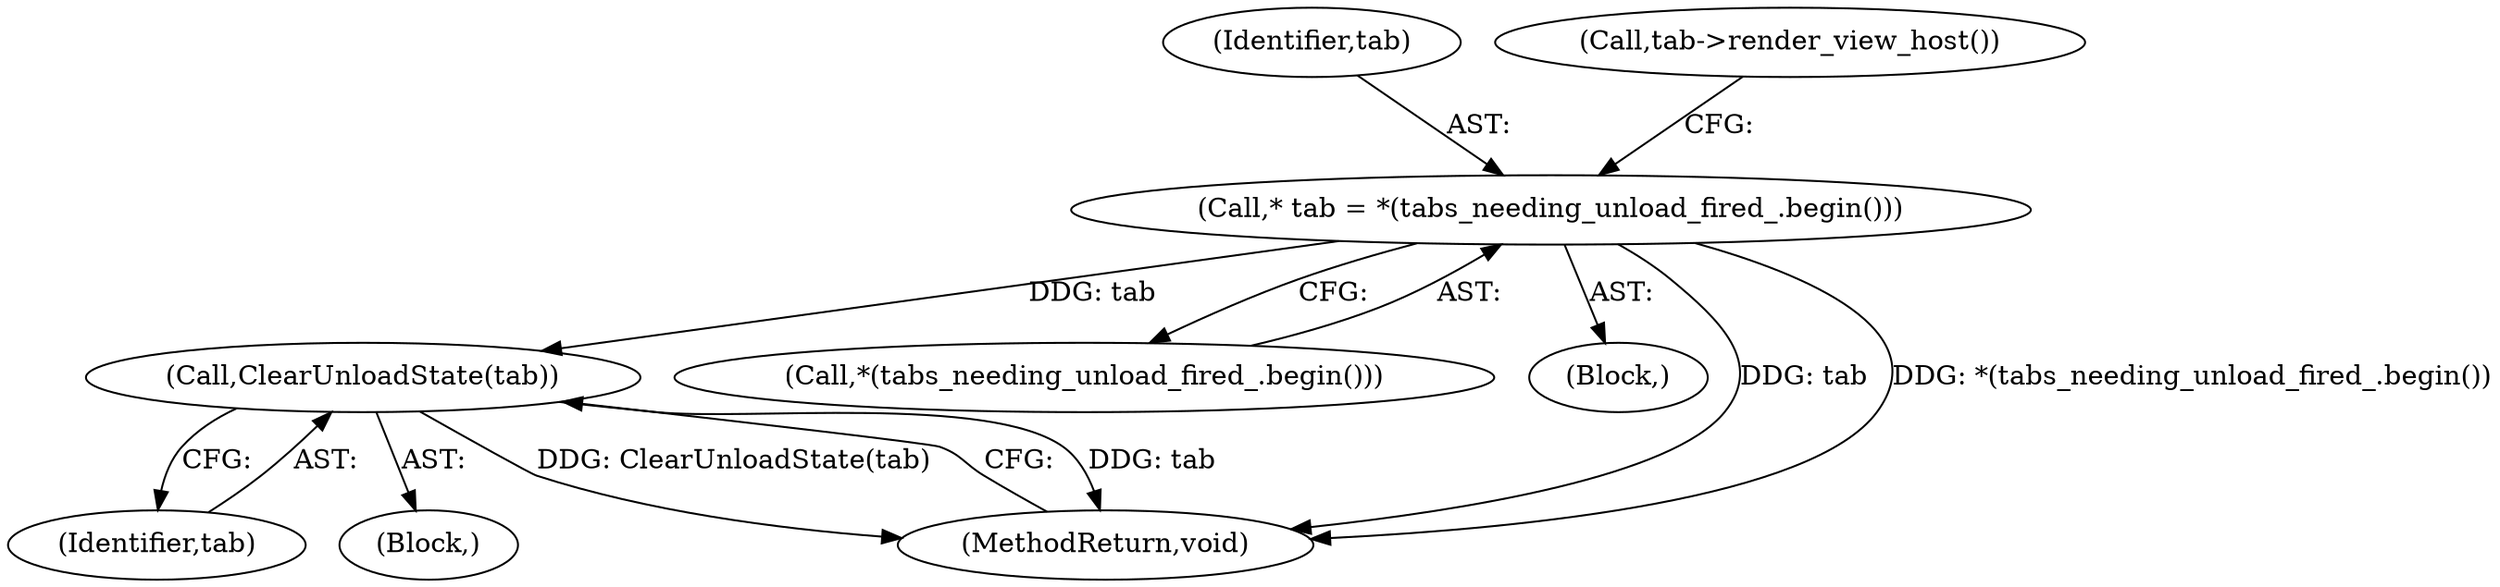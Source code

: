 digraph "1_Chrome_08f0d612f2a4039aaf6733d4e8d0a67614941378_2@pointer" {
"1000133" [label="(Call,* tab = *(tabs_needing_unload_fired_.begin()))"];
"1000148" [label="(Call,ClearUnloadState(tab))"];
"1000134" [label="(Identifier,tab)"];
"1000135" [label="(Call,*(tabs_needing_unload_fired_.begin()))"];
"1000131" [label="(Block,)"];
"1000153" [label="(MethodReturn,void)"];
"1000147" [label="(Block,)"];
"1000138" [label="(Call,tab->render_view_host())"];
"1000149" [label="(Identifier,tab)"];
"1000148" [label="(Call,ClearUnloadState(tab))"];
"1000133" [label="(Call,* tab = *(tabs_needing_unload_fired_.begin()))"];
"1000133" -> "1000131"  [label="AST: "];
"1000133" -> "1000135"  [label="CFG: "];
"1000134" -> "1000133"  [label="AST: "];
"1000135" -> "1000133"  [label="AST: "];
"1000138" -> "1000133"  [label="CFG: "];
"1000133" -> "1000153"  [label="DDG: tab"];
"1000133" -> "1000153"  [label="DDG: *(tabs_needing_unload_fired_.begin())"];
"1000133" -> "1000148"  [label="DDG: tab"];
"1000148" -> "1000147"  [label="AST: "];
"1000148" -> "1000149"  [label="CFG: "];
"1000149" -> "1000148"  [label="AST: "];
"1000153" -> "1000148"  [label="CFG: "];
"1000148" -> "1000153"  [label="DDG: tab"];
"1000148" -> "1000153"  [label="DDG: ClearUnloadState(tab)"];
}
